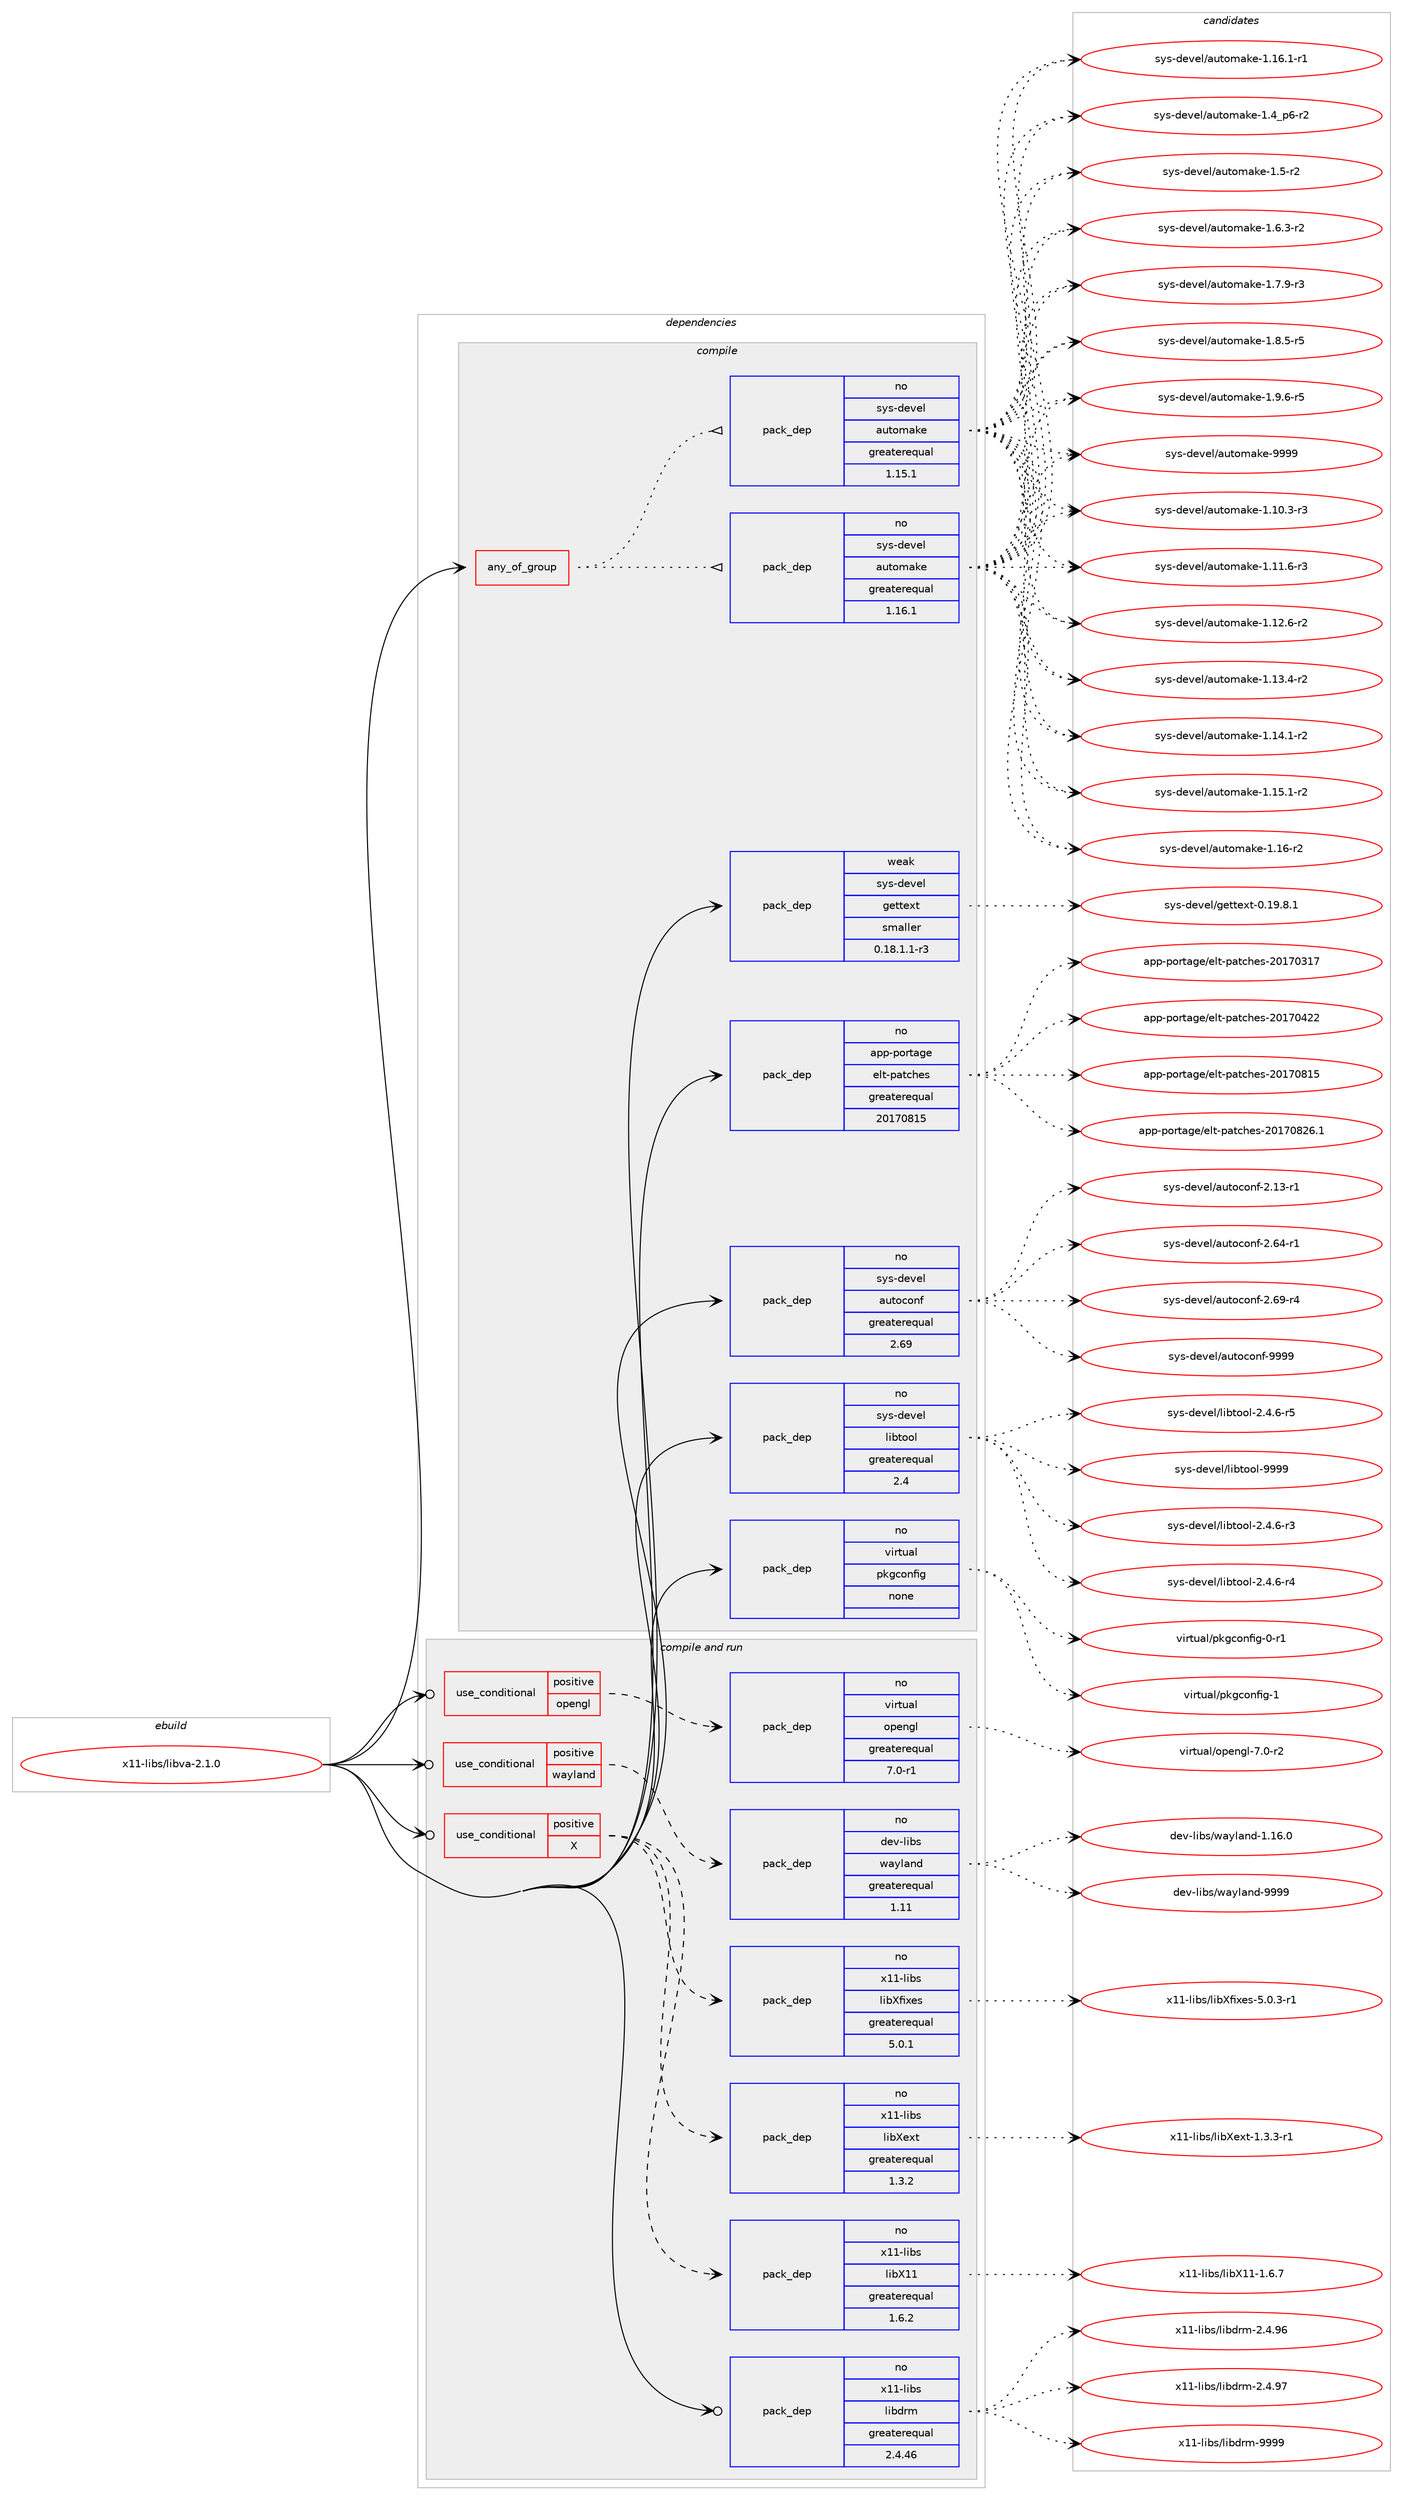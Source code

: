 digraph prolog {

# *************
# Graph options
# *************

newrank=true;
concentrate=true;
compound=true;
graph [rankdir=LR,fontname=Helvetica,fontsize=10,ranksep=1.5];#, ranksep=2.5, nodesep=0.2];
edge  [arrowhead=vee];
node  [fontname=Helvetica,fontsize=10];

# **********
# The ebuild
# **********

subgraph cluster_leftcol {
color=gray;
rank=same;
label=<<i>ebuild</i>>;
id [label="x11-libs/libva-2.1.0", color=red, width=4, href="../x11-libs/libva-2.1.0.svg"];
}

# ****************
# The dependencies
# ****************

subgraph cluster_midcol {
color=gray;
label=<<i>dependencies</i>>;
subgraph cluster_compile {
fillcolor="#eeeeee";
style=filled;
label=<<i>compile</i>>;
subgraph any28585 {
dependency1760451 [label=<<TABLE BORDER="0" CELLBORDER="1" CELLSPACING="0" CELLPADDING="4"><TR><TD CELLPADDING="10">any_of_group</TD></TR></TABLE>>, shape=none, color=red];subgraph pack1264710 {
dependency1760452 [label=<<TABLE BORDER="0" CELLBORDER="1" CELLSPACING="0" CELLPADDING="4" WIDTH="220"><TR><TD ROWSPAN="6" CELLPADDING="30">pack_dep</TD></TR><TR><TD WIDTH="110">no</TD></TR><TR><TD>sys-devel</TD></TR><TR><TD>automake</TD></TR><TR><TD>greaterequal</TD></TR><TR><TD>1.16.1</TD></TR></TABLE>>, shape=none, color=blue];
}
dependency1760451:e -> dependency1760452:w [weight=20,style="dotted",arrowhead="oinv"];
subgraph pack1264711 {
dependency1760453 [label=<<TABLE BORDER="0" CELLBORDER="1" CELLSPACING="0" CELLPADDING="4" WIDTH="220"><TR><TD ROWSPAN="6" CELLPADDING="30">pack_dep</TD></TR><TR><TD WIDTH="110">no</TD></TR><TR><TD>sys-devel</TD></TR><TR><TD>automake</TD></TR><TR><TD>greaterequal</TD></TR><TR><TD>1.15.1</TD></TR></TABLE>>, shape=none, color=blue];
}
dependency1760451:e -> dependency1760453:w [weight=20,style="dotted",arrowhead="oinv"];
}
id:e -> dependency1760451:w [weight=20,style="solid",arrowhead="vee"];
subgraph pack1264712 {
dependency1760454 [label=<<TABLE BORDER="0" CELLBORDER="1" CELLSPACING="0" CELLPADDING="4" WIDTH="220"><TR><TD ROWSPAN="6" CELLPADDING="30">pack_dep</TD></TR><TR><TD WIDTH="110">no</TD></TR><TR><TD>app-portage</TD></TR><TR><TD>elt-patches</TD></TR><TR><TD>greaterequal</TD></TR><TR><TD>20170815</TD></TR></TABLE>>, shape=none, color=blue];
}
id:e -> dependency1760454:w [weight=20,style="solid",arrowhead="vee"];
subgraph pack1264713 {
dependency1760455 [label=<<TABLE BORDER="0" CELLBORDER="1" CELLSPACING="0" CELLPADDING="4" WIDTH="220"><TR><TD ROWSPAN="6" CELLPADDING="30">pack_dep</TD></TR><TR><TD WIDTH="110">no</TD></TR><TR><TD>sys-devel</TD></TR><TR><TD>autoconf</TD></TR><TR><TD>greaterequal</TD></TR><TR><TD>2.69</TD></TR></TABLE>>, shape=none, color=blue];
}
id:e -> dependency1760455:w [weight=20,style="solid",arrowhead="vee"];
subgraph pack1264714 {
dependency1760456 [label=<<TABLE BORDER="0" CELLBORDER="1" CELLSPACING="0" CELLPADDING="4" WIDTH="220"><TR><TD ROWSPAN="6" CELLPADDING="30">pack_dep</TD></TR><TR><TD WIDTH="110">no</TD></TR><TR><TD>sys-devel</TD></TR><TR><TD>libtool</TD></TR><TR><TD>greaterequal</TD></TR><TR><TD>2.4</TD></TR></TABLE>>, shape=none, color=blue];
}
id:e -> dependency1760456:w [weight=20,style="solid",arrowhead="vee"];
subgraph pack1264715 {
dependency1760457 [label=<<TABLE BORDER="0" CELLBORDER="1" CELLSPACING="0" CELLPADDING="4" WIDTH="220"><TR><TD ROWSPAN="6" CELLPADDING="30">pack_dep</TD></TR><TR><TD WIDTH="110">no</TD></TR><TR><TD>virtual</TD></TR><TR><TD>pkgconfig</TD></TR><TR><TD>none</TD></TR><TR><TD></TD></TR></TABLE>>, shape=none, color=blue];
}
id:e -> dependency1760457:w [weight=20,style="solid",arrowhead="vee"];
subgraph pack1264716 {
dependency1760458 [label=<<TABLE BORDER="0" CELLBORDER="1" CELLSPACING="0" CELLPADDING="4" WIDTH="220"><TR><TD ROWSPAN="6" CELLPADDING="30">pack_dep</TD></TR><TR><TD WIDTH="110">weak</TD></TR><TR><TD>sys-devel</TD></TR><TR><TD>gettext</TD></TR><TR><TD>smaller</TD></TR><TR><TD>0.18.1.1-r3</TD></TR></TABLE>>, shape=none, color=blue];
}
id:e -> dependency1760458:w [weight=20,style="solid",arrowhead="vee"];
}
subgraph cluster_compileandrun {
fillcolor="#eeeeee";
style=filled;
label=<<i>compile and run</i>>;
subgraph cond466153 {
dependency1760459 [label=<<TABLE BORDER="0" CELLBORDER="1" CELLSPACING="0" CELLPADDING="4"><TR><TD ROWSPAN="3" CELLPADDING="10">use_conditional</TD></TR><TR><TD>positive</TD></TR><TR><TD>X</TD></TR></TABLE>>, shape=none, color=red];
subgraph pack1264717 {
dependency1760460 [label=<<TABLE BORDER="0" CELLBORDER="1" CELLSPACING="0" CELLPADDING="4" WIDTH="220"><TR><TD ROWSPAN="6" CELLPADDING="30">pack_dep</TD></TR><TR><TD WIDTH="110">no</TD></TR><TR><TD>x11-libs</TD></TR><TR><TD>libX11</TD></TR><TR><TD>greaterequal</TD></TR><TR><TD>1.6.2</TD></TR></TABLE>>, shape=none, color=blue];
}
dependency1760459:e -> dependency1760460:w [weight=20,style="dashed",arrowhead="vee"];
subgraph pack1264718 {
dependency1760461 [label=<<TABLE BORDER="0" CELLBORDER="1" CELLSPACING="0" CELLPADDING="4" WIDTH="220"><TR><TD ROWSPAN="6" CELLPADDING="30">pack_dep</TD></TR><TR><TD WIDTH="110">no</TD></TR><TR><TD>x11-libs</TD></TR><TR><TD>libXext</TD></TR><TR><TD>greaterequal</TD></TR><TR><TD>1.3.2</TD></TR></TABLE>>, shape=none, color=blue];
}
dependency1760459:e -> dependency1760461:w [weight=20,style="dashed",arrowhead="vee"];
subgraph pack1264719 {
dependency1760462 [label=<<TABLE BORDER="0" CELLBORDER="1" CELLSPACING="0" CELLPADDING="4" WIDTH="220"><TR><TD ROWSPAN="6" CELLPADDING="30">pack_dep</TD></TR><TR><TD WIDTH="110">no</TD></TR><TR><TD>x11-libs</TD></TR><TR><TD>libXfixes</TD></TR><TR><TD>greaterequal</TD></TR><TR><TD>5.0.1</TD></TR></TABLE>>, shape=none, color=blue];
}
dependency1760459:e -> dependency1760462:w [weight=20,style="dashed",arrowhead="vee"];
}
id:e -> dependency1760459:w [weight=20,style="solid",arrowhead="odotvee"];
subgraph cond466154 {
dependency1760463 [label=<<TABLE BORDER="0" CELLBORDER="1" CELLSPACING="0" CELLPADDING="4"><TR><TD ROWSPAN="3" CELLPADDING="10">use_conditional</TD></TR><TR><TD>positive</TD></TR><TR><TD>opengl</TD></TR></TABLE>>, shape=none, color=red];
subgraph pack1264720 {
dependency1760464 [label=<<TABLE BORDER="0" CELLBORDER="1" CELLSPACING="0" CELLPADDING="4" WIDTH="220"><TR><TD ROWSPAN="6" CELLPADDING="30">pack_dep</TD></TR><TR><TD WIDTH="110">no</TD></TR><TR><TD>virtual</TD></TR><TR><TD>opengl</TD></TR><TR><TD>greaterequal</TD></TR><TR><TD>7.0-r1</TD></TR></TABLE>>, shape=none, color=blue];
}
dependency1760463:e -> dependency1760464:w [weight=20,style="dashed",arrowhead="vee"];
}
id:e -> dependency1760463:w [weight=20,style="solid",arrowhead="odotvee"];
subgraph cond466155 {
dependency1760465 [label=<<TABLE BORDER="0" CELLBORDER="1" CELLSPACING="0" CELLPADDING="4"><TR><TD ROWSPAN="3" CELLPADDING="10">use_conditional</TD></TR><TR><TD>positive</TD></TR><TR><TD>wayland</TD></TR></TABLE>>, shape=none, color=red];
subgraph pack1264721 {
dependency1760466 [label=<<TABLE BORDER="0" CELLBORDER="1" CELLSPACING="0" CELLPADDING="4" WIDTH="220"><TR><TD ROWSPAN="6" CELLPADDING="30">pack_dep</TD></TR><TR><TD WIDTH="110">no</TD></TR><TR><TD>dev-libs</TD></TR><TR><TD>wayland</TD></TR><TR><TD>greaterequal</TD></TR><TR><TD>1.11</TD></TR></TABLE>>, shape=none, color=blue];
}
dependency1760465:e -> dependency1760466:w [weight=20,style="dashed",arrowhead="vee"];
}
id:e -> dependency1760465:w [weight=20,style="solid",arrowhead="odotvee"];
subgraph pack1264722 {
dependency1760467 [label=<<TABLE BORDER="0" CELLBORDER="1" CELLSPACING="0" CELLPADDING="4" WIDTH="220"><TR><TD ROWSPAN="6" CELLPADDING="30">pack_dep</TD></TR><TR><TD WIDTH="110">no</TD></TR><TR><TD>x11-libs</TD></TR><TR><TD>libdrm</TD></TR><TR><TD>greaterequal</TD></TR><TR><TD>2.4.46</TD></TR></TABLE>>, shape=none, color=blue];
}
id:e -> dependency1760467:w [weight=20,style="solid",arrowhead="odotvee"];
}
subgraph cluster_run {
fillcolor="#eeeeee";
style=filled;
label=<<i>run</i>>;
}
}

# **************
# The candidates
# **************

subgraph cluster_choices {
rank=same;
color=gray;
label=<<i>candidates</i>>;

subgraph choice1264710 {
color=black;
nodesep=1;
choice11512111545100101118101108479711711611110997107101454946494846514511451 [label="sys-devel/automake-1.10.3-r3", color=red, width=4,href="../sys-devel/automake-1.10.3-r3.svg"];
choice11512111545100101118101108479711711611110997107101454946494946544511451 [label="sys-devel/automake-1.11.6-r3", color=red, width=4,href="../sys-devel/automake-1.11.6-r3.svg"];
choice11512111545100101118101108479711711611110997107101454946495046544511450 [label="sys-devel/automake-1.12.6-r2", color=red, width=4,href="../sys-devel/automake-1.12.6-r2.svg"];
choice11512111545100101118101108479711711611110997107101454946495146524511450 [label="sys-devel/automake-1.13.4-r2", color=red, width=4,href="../sys-devel/automake-1.13.4-r2.svg"];
choice11512111545100101118101108479711711611110997107101454946495246494511450 [label="sys-devel/automake-1.14.1-r2", color=red, width=4,href="../sys-devel/automake-1.14.1-r2.svg"];
choice11512111545100101118101108479711711611110997107101454946495346494511450 [label="sys-devel/automake-1.15.1-r2", color=red, width=4,href="../sys-devel/automake-1.15.1-r2.svg"];
choice1151211154510010111810110847971171161111099710710145494649544511450 [label="sys-devel/automake-1.16-r2", color=red, width=4,href="../sys-devel/automake-1.16-r2.svg"];
choice11512111545100101118101108479711711611110997107101454946495446494511449 [label="sys-devel/automake-1.16.1-r1", color=red, width=4,href="../sys-devel/automake-1.16.1-r1.svg"];
choice115121115451001011181011084797117116111109971071014549465295112544511450 [label="sys-devel/automake-1.4_p6-r2", color=red, width=4,href="../sys-devel/automake-1.4_p6-r2.svg"];
choice11512111545100101118101108479711711611110997107101454946534511450 [label="sys-devel/automake-1.5-r2", color=red, width=4,href="../sys-devel/automake-1.5-r2.svg"];
choice115121115451001011181011084797117116111109971071014549465446514511450 [label="sys-devel/automake-1.6.3-r2", color=red, width=4,href="../sys-devel/automake-1.6.3-r2.svg"];
choice115121115451001011181011084797117116111109971071014549465546574511451 [label="sys-devel/automake-1.7.9-r3", color=red, width=4,href="../sys-devel/automake-1.7.9-r3.svg"];
choice115121115451001011181011084797117116111109971071014549465646534511453 [label="sys-devel/automake-1.8.5-r5", color=red, width=4,href="../sys-devel/automake-1.8.5-r5.svg"];
choice115121115451001011181011084797117116111109971071014549465746544511453 [label="sys-devel/automake-1.9.6-r5", color=red, width=4,href="../sys-devel/automake-1.9.6-r5.svg"];
choice115121115451001011181011084797117116111109971071014557575757 [label="sys-devel/automake-9999", color=red, width=4,href="../sys-devel/automake-9999.svg"];
dependency1760452:e -> choice11512111545100101118101108479711711611110997107101454946494846514511451:w [style=dotted,weight="100"];
dependency1760452:e -> choice11512111545100101118101108479711711611110997107101454946494946544511451:w [style=dotted,weight="100"];
dependency1760452:e -> choice11512111545100101118101108479711711611110997107101454946495046544511450:w [style=dotted,weight="100"];
dependency1760452:e -> choice11512111545100101118101108479711711611110997107101454946495146524511450:w [style=dotted,weight="100"];
dependency1760452:e -> choice11512111545100101118101108479711711611110997107101454946495246494511450:w [style=dotted,weight="100"];
dependency1760452:e -> choice11512111545100101118101108479711711611110997107101454946495346494511450:w [style=dotted,weight="100"];
dependency1760452:e -> choice1151211154510010111810110847971171161111099710710145494649544511450:w [style=dotted,weight="100"];
dependency1760452:e -> choice11512111545100101118101108479711711611110997107101454946495446494511449:w [style=dotted,weight="100"];
dependency1760452:e -> choice115121115451001011181011084797117116111109971071014549465295112544511450:w [style=dotted,weight="100"];
dependency1760452:e -> choice11512111545100101118101108479711711611110997107101454946534511450:w [style=dotted,weight="100"];
dependency1760452:e -> choice115121115451001011181011084797117116111109971071014549465446514511450:w [style=dotted,weight="100"];
dependency1760452:e -> choice115121115451001011181011084797117116111109971071014549465546574511451:w [style=dotted,weight="100"];
dependency1760452:e -> choice115121115451001011181011084797117116111109971071014549465646534511453:w [style=dotted,weight="100"];
dependency1760452:e -> choice115121115451001011181011084797117116111109971071014549465746544511453:w [style=dotted,weight="100"];
dependency1760452:e -> choice115121115451001011181011084797117116111109971071014557575757:w [style=dotted,weight="100"];
}
subgraph choice1264711 {
color=black;
nodesep=1;
choice11512111545100101118101108479711711611110997107101454946494846514511451 [label="sys-devel/automake-1.10.3-r3", color=red, width=4,href="../sys-devel/automake-1.10.3-r3.svg"];
choice11512111545100101118101108479711711611110997107101454946494946544511451 [label="sys-devel/automake-1.11.6-r3", color=red, width=4,href="../sys-devel/automake-1.11.6-r3.svg"];
choice11512111545100101118101108479711711611110997107101454946495046544511450 [label="sys-devel/automake-1.12.6-r2", color=red, width=4,href="../sys-devel/automake-1.12.6-r2.svg"];
choice11512111545100101118101108479711711611110997107101454946495146524511450 [label="sys-devel/automake-1.13.4-r2", color=red, width=4,href="../sys-devel/automake-1.13.4-r2.svg"];
choice11512111545100101118101108479711711611110997107101454946495246494511450 [label="sys-devel/automake-1.14.1-r2", color=red, width=4,href="../sys-devel/automake-1.14.1-r2.svg"];
choice11512111545100101118101108479711711611110997107101454946495346494511450 [label="sys-devel/automake-1.15.1-r2", color=red, width=4,href="../sys-devel/automake-1.15.1-r2.svg"];
choice1151211154510010111810110847971171161111099710710145494649544511450 [label="sys-devel/automake-1.16-r2", color=red, width=4,href="../sys-devel/automake-1.16-r2.svg"];
choice11512111545100101118101108479711711611110997107101454946495446494511449 [label="sys-devel/automake-1.16.1-r1", color=red, width=4,href="../sys-devel/automake-1.16.1-r1.svg"];
choice115121115451001011181011084797117116111109971071014549465295112544511450 [label="sys-devel/automake-1.4_p6-r2", color=red, width=4,href="../sys-devel/automake-1.4_p6-r2.svg"];
choice11512111545100101118101108479711711611110997107101454946534511450 [label="sys-devel/automake-1.5-r2", color=red, width=4,href="../sys-devel/automake-1.5-r2.svg"];
choice115121115451001011181011084797117116111109971071014549465446514511450 [label="sys-devel/automake-1.6.3-r2", color=red, width=4,href="../sys-devel/automake-1.6.3-r2.svg"];
choice115121115451001011181011084797117116111109971071014549465546574511451 [label="sys-devel/automake-1.7.9-r3", color=red, width=4,href="../sys-devel/automake-1.7.9-r3.svg"];
choice115121115451001011181011084797117116111109971071014549465646534511453 [label="sys-devel/automake-1.8.5-r5", color=red, width=4,href="../sys-devel/automake-1.8.5-r5.svg"];
choice115121115451001011181011084797117116111109971071014549465746544511453 [label="sys-devel/automake-1.9.6-r5", color=red, width=4,href="../sys-devel/automake-1.9.6-r5.svg"];
choice115121115451001011181011084797117116111109971071014557575757 [label="sys-devel/automake-9999", color=red, width=4,href="../sys-devel/automake-9999.svg"];
dependency1760453:e -> choice11512111545100101118101108479711711611110997107101454946494846514511451:w [style=dotted,weight="100"];
dependency1760453:e -> choice11512111545100101118101108479711711611110997107101454946494946544511451:w [style=dotted,weight="100"];
dependency1760453:e -> choice11512111545100101118101108479711711611110997107101454946495046544511450:w [style=dotted,weight="100"];
dependency1760453:e -> choice11512111545100101118101108479711711611110997107101454946495146524511450:w [style=dotted,weight="100"];
dependency1760453:e -> choice11512111545100101118101108479711711611110997107101454946495246494511450:w [style=dotted,weight="100"];
dependency1760453:e -> choice11512111545100101118101108479711711611110997107101454946495346494511450:w [style=dotted,weight="100"];
dependency1760453:e -> choice1151211154510010111810110847971171161111099710710145494649544511450:w [style=dotted,weight="100"];
dependency1760453:e -> choice11512111545100101118101108479711711611110997107101454946495446494511449:w [style=dotted,weight="100"];
dependency1760453:e -> choice115121115451001011181011084797117116111109971071014549465295112544511450:w [style=dotted,weight="100"];
dependency1760453:e -> choice11512111545100101118101108479711711611110997107101454946534511450:w [style=dotted,weight="100"];
dependency1760453:e -> choice115121115451001011181011084797117116111109971071014549465446514511450:w [style=dotted,weight="100"];
dependency1760453:e -> choice115121115451001011181011084797117116111109971071014549465546574511451:w [style=dotted,weight="100"];
dependency1760453:e -> choice115121115451001011181011084797117116111109971071014549465646534511453:w [style=dotted,weight="100"];
dependency1760453:e -> choice115121115451001011181011084797117116111109971071014549465746544511453:w [style=dotted,weight="100"];
dependency1760453:e -> choice115121115451001011181011084797117116111109971071014557575757:w [style=dotted,weight="100"];
}
subgraph choice1264712 {
color=black;
nodesep=1;
choice97112112451121111141169710310147101108116451129711699104101115455048495548514955 [label="app-portage/elt-patches-20170317", color=red, width=4,href="../app-portage/elt-patches-20170317.svg"];
choice97112112451121111141169710310147101108116451129711699104101115455048495548525050 [label="app-portage/elt-patches-20170422", color=red, width=4,href="../app-portage/elt-patches-20170422.svg"];
choice97112112451121111141169710310147101108116451129711699104101115455048495548564953 [label="app-portage/elt-patches-20170815", color=red, width=4,href="../app-portage/elt-patches-20170815.svg"];
choice971121124511211111411697103101471011081164511297116991041011154550484955485650544649 [label="app-portage/elt-patches-20170826.1", color=red, width=4,href="../app-portage/elt-patches-20170826.1.svg"];
dependency1760454:e -> choice97112112451121111141169710310147101108116451129711699104101115455048495548514955:w [style=dotted,weight="100"];
dependency1760454:e -> choice97112112451121111141169710310147101108116451129711699104101115455048495548525050:w [style=dotted,weight="100"];
dependency1760454:e -> choice97112112451121111141169710310147101108116451129711699104101115455048495548564953:w [style=dotted,weight="100"];
dependency1760454:e -> choice971121124511211111411697103101471011081164511297116991041011154550484955485650544649:w [style=dotted,weight="100"];
}
subgraph choice1264713 {
color=black;
nodesep=1;
choice1151211154510010111810110847971171161119911111010245504649514511449 [label="sys-devel/autoconf-2.13-r1", color=red, width=4,href="../sys-devel/autoconf-2.13-r1.svg"];
choice1151211154510010111810110847971171161119911111010245504654524511449 [label="sys-devel/autoconf-2.64-r1", color=red, width=4,href="../sys-devel/autoconf-2.64-r1.svg"];
choice1151211154510010111810110847971171161119911111010245504654574511452 [label="sys-devel/autoconf-2.69-r4", color=red, width=4,href="../sys-devel/autoconf-2.69-r4.svg"];
choice115121115451001011181011084797117116111991111101024557575757 [label="sys-devel/autoconf-9999", color=red, width=4,href="../sys-devel/autoconf-9999.svg"];
dependency1760455:e -> choice1151211154510010111810110847971171161119911111010245504649514511449:w [style=dotted,weight="100"];
dependency1760455:e -> choice1151211154510010111810110847971171161119911111010245504654524511449:w [style=dotted,weight="100"];
dependency1760455:e -> choice1151211154510010111810110847971171161119911111010245504654574511452:w [style=dotted,weight="100"];
dependency1760455:e -> choice115121115451001011181011084797117116111991111101024557575757:w [style=dotted,weight="100"];
}
subgraph choice1264714 {
color=black;
nodesep=1;
choice1151211154510010111810110847108105981161111111084550465246544511451 [label="sys-devel/libtool-2.4.6-r3", color=red, width=4,href="../sys-devel/libtool-2.4.6-r3.svg"];
choice1151211154510010111810110847108105981161111111084550465246544511452 [label="sys-devel/libtool-2.4.6-r4", color=red, width=4,href="../sys-devel/libtool-2.4.6-r4.svg"];
choice1151211154510010111810110847108105981161111111084550465246544511453 [label="sys-devel/libtool-2.4.6-r5", color=red, width=4,href="../sys-devel/libtool-2.4.6-r5.svg"];
choice1151211154510010111810110847108105981161111111084557575757 [label="sys-devel/libtool-9999", color=red, width=4,href="../sys-devel/libtool-9999.svg"];
dependency1760456:e -> choice1151211154510010111810110847108105981161111111084550465246544511451:w [style=dotted,weight="100"];
dependency1760456:e -> choice1151211154510010111810110847108105981161111111084550465246544511452:w [style=dotted,weight="100"];
dependency1760456:e -> choice1151211154510010111810110847108105981161111111084550465246544511453:w [style=dotted,weight="100"];
dependency1760456:e -> choice1151211154510010111810110847108105981161111111084557575757:w [style=dotted,weight="100"];
}
subgraph choice1264715 {
color=black;
nodesep=1;
choice11810511411611797108471121071039911111010210510345484511449 [label="virtual/pkgconfig-0-r1", color=red, width=4,href="../virtual/pkgconfig-0-r1.svg"];
choice1181051141161179710847112107103991111101021051034549 [label="virtual/pkgconfig-1", color=red, width=4,href="../virtual/pkgconfig-1.svg"];
dependency1760457:e -> choice11810511411611797108471121071039911111010210510345484511449:w [style=dotted,weight="100"];
dependency1760457:e -> choice1181051141161179710847112107103991111101021051034549:w [style=dotted,weight="100"];
}
subgraph choice1264716 {
color=black;
nodesep=1;
choice1151211154510010111810110847103101116116101120116454846495746564649 [label="sys-devel/gettext-0.19.8.1", color=red, width=4,href="../sys-devel/gettext-0.19.8.1.svg"];
dependency1760458:e -> choice1151211154510010111810110847103101116116101120116454846495746564649:w [style=dotted,weight="100"];
}
subgraph choice1264717 {
color=black;
nodesep=1;
choice120494945108105981154710810598884949454946544655 [label="x11-libs/libX11-1.6.7", color=red, width=4,href="../x11-libs/libX11-1.6.7.svg"];
dependency1760460:e -> choice120494945108105981154710810598884949454946544655:w [style=dotted,weight="100"];
}
subgraph choice1264718 {
color=black;
nodesep=1;
choice120494945108105981154710810598881011201164549465146514511449 [label="x11-libs/libXext-1.3.3-r1", color=red, width=4,href="../x11-libs/libXext-1.3.3-r1.svg"];
dependency1760461:e -> choice120494945108105981154710810598881011201164549465146514511449:w [style=dotted,weight="100"];
}
subgraph choice1264719 {
color=black;
nodesep=1;
choice120494945108105981154710810598881021051201011154553464846514511449 [label="x11-libs/libXfixes-5.0.3-r1", color=red, width=4,href="../x11-libs/libXfixes-5.0.3-r1.svg"];
dependency1760462:e -> choice120494945108105981154710810598881021051201011154553464846514511449:w [style=dotted,weight="100"];
}
subgraph choice1264720 {
color=black;
nodesep=1;
choice1181051141161179710847111112101110103108455546484511450 [label="virtual/opengl-7.0-r2", color=red, width=4,href="../virtual/opengl-7.0-r2.svg"];
dependency1760464:e -> choice1181051141161179710847111112101110103108455546484511450:w [style=dotted,weight="100"];
}
subgraph choice1264721 {
color=black;
nodesep=1;
choice100101118451081059811547119971211089711010045494649544648 [label="dev-libs/wayland-1.16.0", color=red, width=4,href="../dev-libs/wayland-1.16.0.svg"];
choice10010111845108105981154711997121108971101004557575757 [label="dev-libs/wayland-9999", color=red, width=4,href="../dev-libs/wayland-9999.svg"];
dependency1760466:e -> choice100101118451081059811547119971211089711010045494649544648:w [style=dotted,weight="100"];
dependency1760466:e -> choice10010111845108105981154711997121108971101004557575757:w [style=dotted,weight="100"];
}
subgraph choice1264722 {
color=black;
nodesep=1;
choice12049494510810598115471081059810011410945504652465754 [label="x11-libs/libdrm-2.4.96", color=red, width=4,href="../x11-libs/libdrm-2.4.96.svg"];
choice12049494510810598115471081059810011410945504652465755 [label="x11-libs/libdrm-2.4.97", color=red, width=4,href="../x11-libs/libdrm-2.4.97.svg"];
choice1204949451081059811547108105981001141094557575757 [label="x11-libs/libdrm-9999", color=red, width=4,href="../x11-libs/libdrm-9999.svg"];
dependency1760467:e -> choice12049494510810598115471081059810011410945504652465754:w [style=dotted,weight="100"];
dependency1760467:e -> choice12049494510810598115471081059810011410945504652465755:w [style=dotted,weight="100"];
dependency1760467:e -> choice1204949451081059811547108105981001141094557575757:w [style=dotted,weight="100"];
}
}

}
